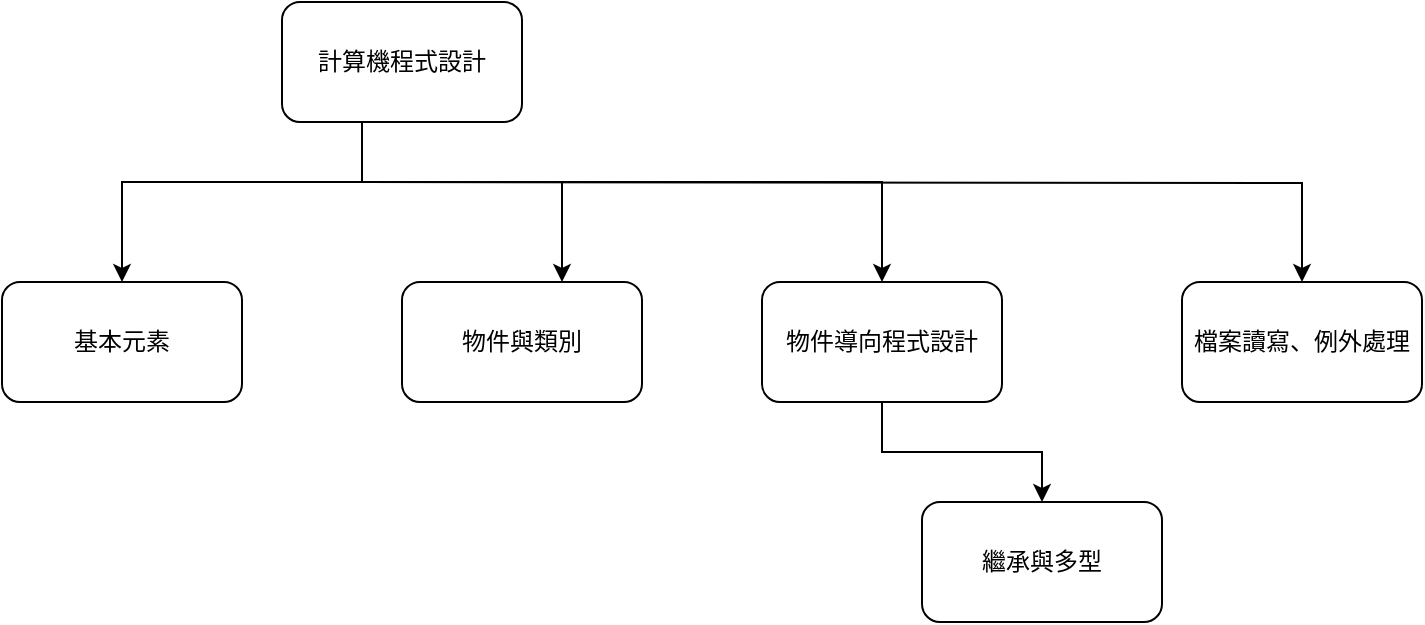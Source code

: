 <mxfile version="20.2.3" type="github"><diagram id="Bh8trpyW3eA0N4JPBWBS" name="Page-1"><mxGraphModel dx="922" dy="621" grid="1" gridSize="10" guides="1" tooltips="1" connect="1" arrows="1" fold="1" page="1" pageScale="1" pageWidth="827" pageHeight="1169" math="0" shadow="0"><root><mxCell id="0"/><mxCell id="1" parent="0"/><mxCell id="ALacrOB6NO6g-zxkHu-B-3" value="" style="edgeStyle=orthogonalEdgeStyle;rounded=0;orthogonalLoop=1;jettySize=auto;html=1;" edge="1" parent="1" source="ALacrOB6NO6g-zxkHu-B-1" target="ALacrOB6NO6g-zxkHu-B-2"><mxGeometry relative="1" as="geometry"><Array as="points"><mxPoint x="380" y="210"/><mxPoint x="260" y="210"/></Array></mxGeometry></mxCell><mxCell id="ALacrOB6NO6g-zxkHu-B-5" value="" style="edgeStyle=orthogonalEdgeStyle;rounded=0;orthogonalLoop=1;jettySize=auto;html=1;" edge="1" parent="1" target="ALacrOB6NO6g-zxkHu-B-4"><mxGeometry relative="1" as="geometry"><mxPoint x="380" y="170" as="sourcePoint"/><Array as="points"><mxPoint x="380" y="210"/><mxPoint x="480" y="210"/></Array></mxGeometry></mxCell><mxCell id="ALacrOB6NO6g-zxkHu-B-10" value="" style="edgeStyle=orthogonalEdgeStyle;rounded=0;orthogonalLoop=1;jettySize=auto;html=1;exitX=0.5;exitY=1;exitDx=0;exitDy=0;" edge="1" parent="1" source="ALacrOB6NO6g-zxkHu-B-1" target="ALacrOB6NO6g-zxkHu-B-9"><mxGeometry relative="1" as="geometry"><Array as="points"><mxPoint x="380" y="210"/><mxPoint x="640" y="210"/></Array></mxGeometry></mxCell><mxCell id="ALacrOB6NO6g-zxkHu-B-12" value="" style="edgeStyle=orthogonalEdgeStyle;rounded=0;orthogonalLoop=1;jettySize=auto;html=1;exitX=0.5;exitY=1;exitDx=0;exitDy=0;" edge="1" parent="1" source="ALacrOB6NO6g-zxkHu-B-9" target="ALacrOB6NO6g-zxkHu-B-11"><mxGeometry relative="1" as="geometry"/></mxCell><mxCell id="ALacrOB6NO6g-zxkHu-B-14" value="" style="edgeStyle=orthogonalEdgeStyle;rounded=0;orthogonalLoop=1;jettySize=auto;html=1;" edge="1" parent="1" target="ALacrOB6NO6g-zxkHu-B-13"><mxGeometry relative="1" as="geometry"><mxPoint x="380" y="210" as="sourcePoint"/></mxGeometry></mxCell><mxCell id="ALacrOB6NO6g-zxkHu-B-1" value="計算機程式設計" style="rounded=1;whiteSpace=wrap;html=1;" vertex="1" parent="1"><mxGeometry x="340" y="120" width="120" height="60" as="geometry"/></mxCell><mxCell id="ALacrOB6NO6g-zxkHu-B-2" value="基本元素" style="rounded=1;whiteSpace=wrap;html=1;" vertex="1" parent="1"><mxGeometry x="200" y="260" width="120" height="60" as="geometry"/></mxCell><mxCell id="ALacrOB6NO6g-zxkHu-B-4" value="物件與類別" style="whiteSpace=wrap;html=1;rounded=1;" vertex="1" parent="1"><mxGeometry x="400" y="260" width="120" height="60" as="geometry"/></mxCell><mxCell id="ALacrOB6NO6g-zxkHu-B-9" value="物件導向程式設計" style="whiteSpace=wrap;html=1;rounded=1;" vertex="1" parent="1"><mxGeometry x="580" y="260" width="120" height="60" as="geometry"/></mxCell><mxCell id="ALacrOB6NO6g-zxkHu-B-11" value="繼承與多型" style="whiteSpace=wrap;html=1;rounded=1;" vertex="1" parent="1"><mxGeometry x="660" y="370" width="120" height="60" as="geometry"/></mxCell><mxCell id="ALacrOB6NO6g-zxkHu-B-13" value="檔案讀寫、例外處理" style="whiteSpace=wrap;html=1;rounded=1;" vertex="1" parent="1"><mxGeometry x="790" y="260" width="120" height="60" as="geometry"/></mxCell></root></mxGraphModel></diagram></mxfile>